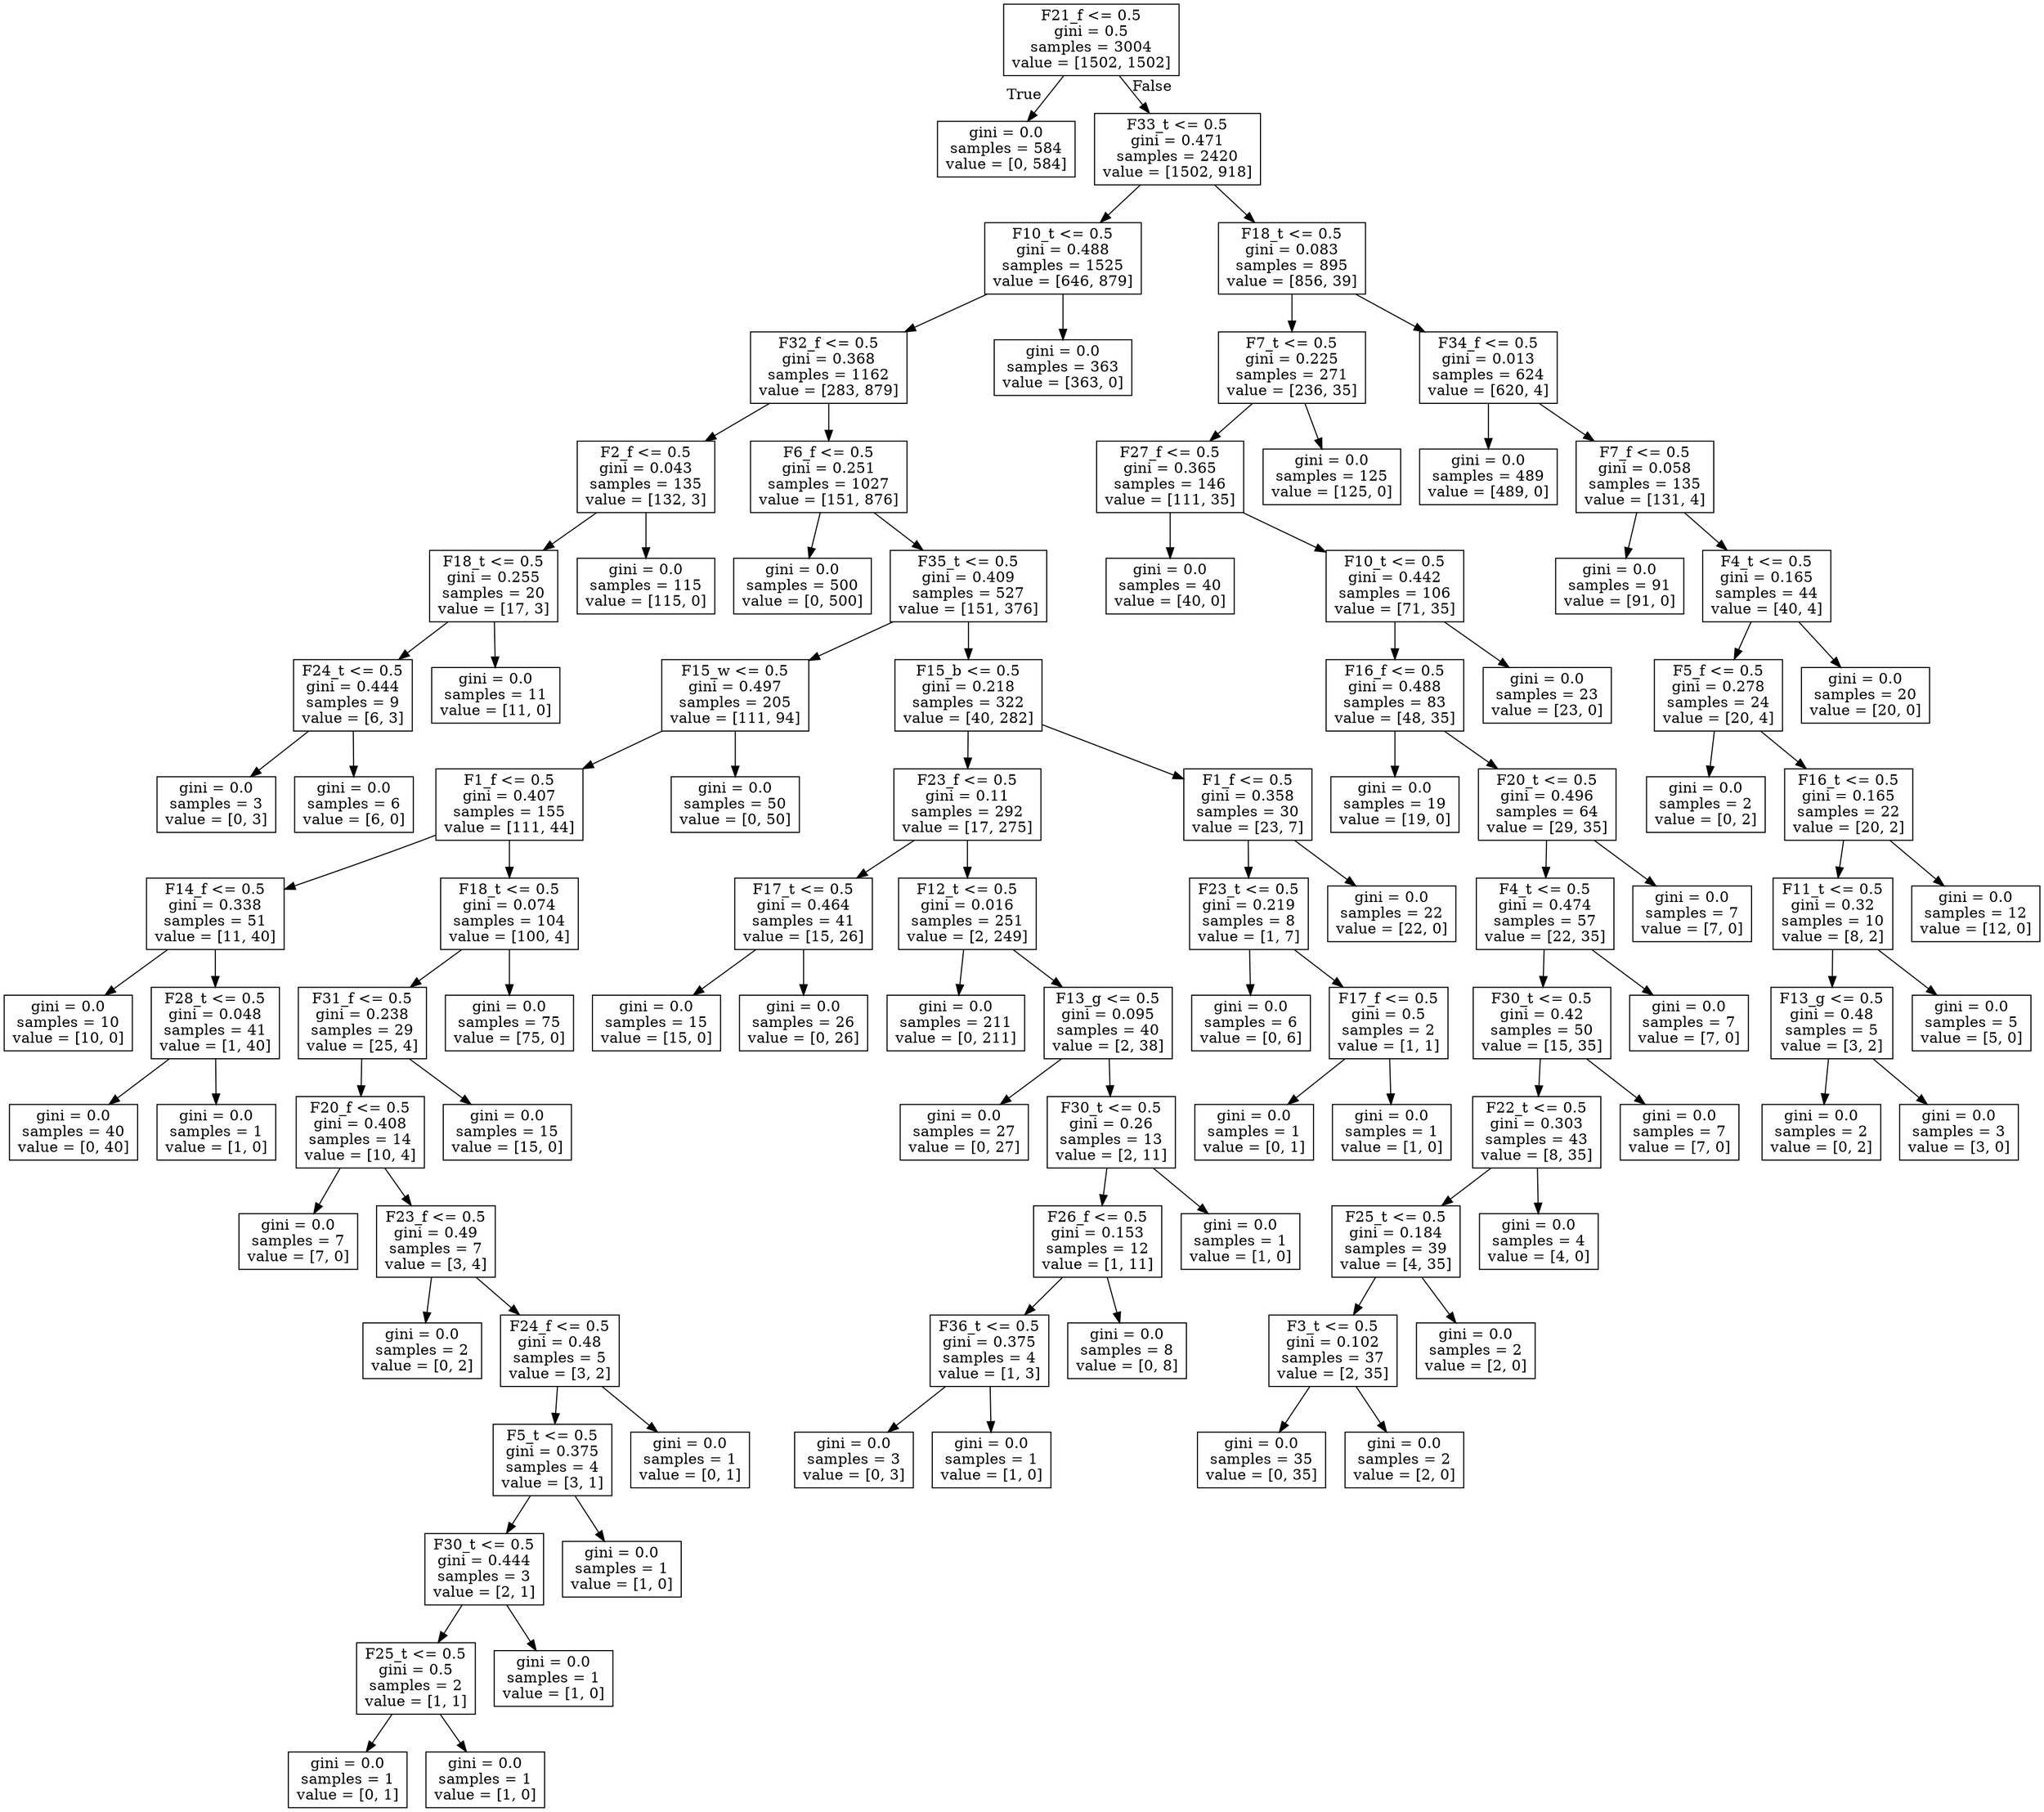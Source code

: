digraph Tree {
node [shape=box] ;
0 [label="F21_f <= 0.5\ngini = 0.5\nsamples = 3004\nvalue = [1502, 1502]"] ;
1 [label="gini = 0.0\nsamples = 584\nvalue = [0, 584]"] ;
0 -> 1 [labeldistance=2.5, labelangle=45, headlabel="True"] ;
2 [label="F33_t <= 0.5\ngini = 0.471\nsamples = 2420\nvalue = [1502, 918]"] ;
0 -> 2 [labeldistance=2.5, labelangle=-45, headlabel="False"] ;
3 [label="F10_t <= 0.5\ngini = 0.488\nsamples = 1525\nvalue = [646, 879]"] ;
2 -> 3 ;
4 [label="F32_f <= 0.5\ngini = 0.368\nsamples = 1162\nvalue = [283, 879]"] ;
3 -> 4 ;
5 [label="F2_f <= 0.5\ngini = 0.043\nsamples = 135\nvalue = [132, 3]"] ;
4 -> 5 ;
6 [label="F18_t <= 0.5\ngini = 0.255\nsamples = 20\nvalue = [17, 3]"] ;
5 -> 6 ;
7 [label="F24_t <= 0.5\ngini = 0.444\nsamples = 9\nvalue = [6, 3]"] ;
6 -> 7 ;
8 [label="gini = 0.0\nsamples = 3\nvalue = [0, 3]"] ;
7 -> 8 ;
9 [label="gini = 0.0\nsamples = 6\nvalue = [6, 0]"] ;
7 -> 9 ;
10 [label="gini = 0.0\nsamples = 11\nvalue = [11, 0]"] ;
6 -> 10 ;
11 [label="gini = 0.0\nsamples = 115\nvalue = [115, 0]"] ;
5 -> 11 ;
12 [label="F6_f <= 0.5\ngini = 0.251\nsamples = 1027\nvalue = [151, 876]"] ;
4 -> 12 ;
13 [label="gini = 0.0\nsamples = 500\nvalue = [0, 500]"] ;
12 -> 13 ;
14 [label="F35_t <= 0.5\ngini = 0.409\nsamples = 527\nvalue = [151, 376]"] ;
12 -> 14 ;
15 [label="F15_w <= 0.5\ngini = 0.497\nsamples = 205\nvalue = [111, 94]"] ;
14 -> 15 ;
16 [label="F1_f <= 0.5\ngini = 0.407\nsamples = 155\nvalue = [111, 44]"] ;
15 -> 16 ;
17 [label="F14_f <= 0.5\ngini = 0.338\nsamples = 51\nvalue = [11, 40]"] ;
16 -> 17 ;
18 [label="gini = 0.0\nsamples = 10\nvalue = [10, 0]"] ;
17 -> 18 ;
19 [label="F28_t <= 0.5\ngini = 0.048\nsamples = 41\nvalue = [1, 40]"] ;
17 -> 19 ;
20 [label="gini = 0.0\nsamples = 40\nvalue = [0, 40]"] ;
19 -> 20 ;
21 [label="gini = 0.0\nsamples = 1\nvalue = [1, 0]"] ;
19 -> 21 ;
22 [label="F18_t <= 0.5\ngini = 0.074\nsamples = 104\nvalue = [100, 4]"] ;
16 -> 22 ;
23 [label="F31_f <= 0.5\ngini = 0.238\nsamples = 29\nvalue = [25, 4]"] ;
22 -> 23 ;
24 [label="F20_f <= 0.5\ngini = 0.408\nsamples = 14\nvalue = [10, 4]"] ;
23 -> 24 ;
25 [label="gini = 0.0\nsamples = 7\nvalue = [7, 0]"] ;
24 -> 25 ;
26 [label="F23_f <= 0.5\ngini = 0.49\nsamples = 7\nvalue = [3, 4]"] ;
24 -> 26 ;
27 [label="gini = 0.0\nsamples = 2\nvalue = [0, 2]"] ;
26 -> 27 ;
28 [label="F24_f <= 0.5\ngini = 0.48\nsamples = 5\nvalue = [3, 2]"] ;
26 -> 28 ;
29 [label="F5_t <= 0.5\ngini = 0.375\nsamples = 4\nvalue = [3, 1]"] ;
28 -> 29 ;
30 [label="F30_t <= 0.5\ngini = 0.444\nsamples = 3\nvalue = [2, 1]"] ;
29 -> 30 ;
31 [label="F25_t <= 0.5\ngini = 0.5\nsamples = 2\nvalue = [1, 1]"] ;
30 -> 31 ;
32 [label="gini = 0.0\nsamples = 1\nvalue = [0, 1]"] ;
31 -> 32 ;
33 [label="gini = 0.0\nsamples = 1\nvalue = [1, 0]"] ;
31 -> 33 ;
34 [label="gini = 0.0\nsamples = 1\nvalue = [1, 0]"] ;
30 -> 34 ;
35 [label="gini = 0.0\nsamples = 1\nvalue = [1, 0]"] ;
29 -> 35 ;
36 [label="gini = 0.0\nsamples = 1\nvalue = [0, 1]"] ;
28 -> 36 ;
37 [label="gini = 0.0\nsamples = 15\nvalue = [15, 0]"] ;
23 -> 37 ;
38 [label="gini = 0.0\nsamples = 75\nvalue = [75, 0]"] ;
22 -> 38 ;
39 [label="gini = 0.0\nsamples = 50\nvalue = [0, 50]"] ;
15 -> 39 ;
40 [label="F15_b <= 0.5\ngini = 0.218\nsamples = 322\nvalue = [40, 282]"] ;
14 -> 40 ;
41 [label="F23_f <= 0.5\ngini = 0.11\nsamples = 292\nvalue = [17, 275]"] ;
40 -> 41 ;
42 [label="F17_t <= 0.5\ngini = 0.464\nsamples = 41\nvalue = [15, 26]"] ;
41 -> 42 ;
43 [label="gini = 0.0\nsamples = 15\nvalue = [15, 0]"] ;
42 -> 43 ;
44 [label="gini = 0.0\nsamples = 26\nvalue = [0, 26]"] ;
42 -> 44 ;
45 [label="F12_t <= 0.5\ngini = 0.016\nsamples = 251\nvalue = [2, 249]"] ;
41 -> 45 ;
46 [label="gini = 0.0\nsamples = 211\nvalue = [0, 211]"] ;
45 -> 46 ;
47 [label="F13_g <= 0.5\ngini = 0.095\nsamples = 40\nvalue = [2, 38]"] ;
45 -> 47 ;
48 [label="gini = 0.0\nsamples = 27\nvalue = [0, 27]"] ;
47 -> 48 ;
49 [label="F30_t <= 0.5\ngini = 0.26\nsamples = 13\nvalue = [2, 11]"] ;
47 -> 49 ;
50 [label="F26_f <= 0.5\ngini = 0.153\nsamples = 12\nvalue = [1, 11]"] ;
49 -> 50 ;
51 [label="F36_t <= 0.5\ngini = 0.375\nsamples = 4\nvalue = [1, 3]"] ;
50 -> 51 ;
52 [label="gini = 0.0\nsamples = 3\nvalue = [0, 3]"] ;
51 -> 52 ;
53 [label="gini = 0.0\nsamples = 1\nvalue = [1, 0]"] ;
51 -> 53 ;
54 [label="gini = 0.0\nsamples = 8\nvalue = [0, 8]"] ;
50 -> 54 ;
55 [label="gini = 0.0\nsamples = 1\nvalue = [1, 0]"] ;
49 -> 55 ;
56 [label="F1_f <= 0.5\ngini = 0.358\nsamples = 30\nvalue = [23, 7]"] ;
40 -> 56 ;
57 [label="F23_t <= 0.5\ngini = 0.219\nsamples = 8\nvalue = [1, 7]"] ;
56 -> 57 ;
58 [label="gini = 0.0\nsamples = 6\nvalue = [0, 6]"] ;
57 -> 58 ;
59 [label="F17_f <= 0.5\ngini = 0.5\nsamples = 2\nvalue = [1, 1]"] ;
57 -> 59 ;
60 [label="gini = 0.0\nsamples = 1\nvalue = [0, 1]"] ;
59 -> 60 ;
61 [label="gini = 0.0\nsamples = 1\nvalue = [1, 0]"] ;
59 -> 61 ;
62 [label="gini = 0.0\nsamples = 22\nvalue = [22, 0]"] ;
56 -> 62 ;
63 [label="gini = 0.0\nsamples = 363\nvalue = [363, 0]"] ;
3 -> 63 ;
64 [label="F18_t <= 0.5\ngini = 0.083\nsamples = 895\nvalue = [856, 39]"] ;
2 -> 64 ;
65 [label="F7_t <= 0.5\ngini = 0.225\nsamples = 271\nvalue = [236, 35]"] ;
64 -> 65 ;
66 [label="F27_f <= 0.5\ngini = 0.365\nsamples = 146\nvalue = [111, 35]"] ;
65 -> 66 ;
67 [label="gini = 0.0\nsamples = 40\nvalue = [40, 0]"] ;
66 -> 67 ;
68 [label="F10_t <= 0.5\ngini = 0.442\nsamples = 106\nvalue = [71, 35]"] ;
66 -> 68 ;
69 [label="F16_f <= 0.5\ngini = 0.488\nsamples = 83\nvalue = [48, 35]"] ;
68 -> 69 ;
70 [label="gini = 0.0\nsamples = 19\nvalue = [19, 0]"] ;
69 -> 70 ;
71 [label="F20_t <= 0.5\ngini = 0.496\nsamples = 64\nvalue = [29, 35]"] ;
69 -> 71 ;
72 [label="F4_t <= 0.5\ngini = 0.474\nsamples = 57\nvalue = [22, 35]"] ;
71 -> 72 ;
73 [label="F30_t <= 0.5\ngini = 0.42\nsamples = 50\nvalue = [15, 35]"] ;
72 -> 73 ;
74 [label="F22_t <= 0.5\ngini = 0.303\nsamples = 43\nvalue = [8, 35]"] ;
73 -> 74 ;
75 [label="F25_t <= 0.5\ngini = 0.184\nsamples = 39\nvalue = [4, 35]"] ;
74 -> 75 ;
76 [label="F3_t <= 0.5\ngini = 0.102\nsamples = 37\nvalue = [2, 35]"] ;
75 -> 76 ;
77 [label="gini = 0.0\nsamples = 35\nvalue = [0, 35]"] ;
76 -> 77 ;
78 [label="gini = 0.0\nsamples = 2\nvalue = [2, 0]"] ;
76 -> 78 ;
79 [label="gini = 0.0\nsamples = 2\nvalue = [2, 0]"] ;
75 -> 79 ;
80 [label="gini = 0.0\nsamples = 4\nvalue = [4, 0]"] ;
74 -> 80 ;
81 [label="gini = 0.0\nsamples = 7\nvalue = [7, 0]"] ;
73 -> 81 ;
82 [label="gini = 0.0\nsamples = 7\nvalue = [7, 0]"] ;
72 -> 82 ;
83 [label="gini = 0.0\nsamples = 7\nvalue = [7, 0]"] ;
71 -> 83 ;
84 [label="gini = 0.0\nsamples = 23\nvalue = [23, 0]"] ;
68 -> 84 ;
85 [label="gini = 0.0\nsamples = 125\nvalue = [125, 0]"] ;
65 -> 85 ;
86 [label="F34_f <= 0.5\ngini = 0.013\nsamples = 624\nvalue = [620, 4]"] ;
64 -> 86 ;
87 [label="gini = 0.0\nsamples = 489\nvalue = [489, 0]"] ;
86 -> 87 ;
88 [label="F7_f <= 0.5\ngini = 0.058\nsamples = 135\nvalue = [131, 4]"] ;
86 -> 88 ;
89 [label="gini = 0.0\nsamples = 91\nvalue = [91, 0]"] ;
88 -> 89 ;
90 [label="F4_t <= 0.5\ngini = 0.165\nsamples = 44\nvalue = [40, 4]"] ;
88 -> 90 ;
91 [label="F5_f <= 0.5\ngini = 0.278\nsamples = 24\nvalue = [20, 4]"] ;
90 -> 91 ;
92 [label="gini = 0.0\nsamples = 2\nvalue = [0, 2]"] ;
91 -> 92 ;
93 [label="F16_t <= 0.5\ngini = 0.165\nsamples = 22\nvalue = [20, 2]"] ;
91 -> 93 ;
94 [label="F11_t <= 0.5\ngini = 0.32\nsamples = 10\nvalue = [8, 2]"] ;
93 -> 94 ;
95 [label="F13_g <= 0.5\ngini = 0.48\nsamples = 5\nvalue = [3, 2]"] ;
94 -> 95 ;
96 [label="gini = 0.0\nsamples = 2\nvalue = [0, 2]"] ;
95 -> 96 ;
97 [label="gini = 0.0\nsamples = 3\nvalue = [3, 0]"] ;
95 -> 97 ;
98 [label="gini = 0.0\nsamples = 5\nvalue = [5, 0]"] ;
94 -> 98 ;
99 [label="gini = 0.0\nsamples = 12\nvalue = [12, 0]"] ;
93 -> 99 ;
100 [label="gini = 0.0\nsamples = 20\nvalue = [20, 0]"] ;
90 -> 100 ;
}